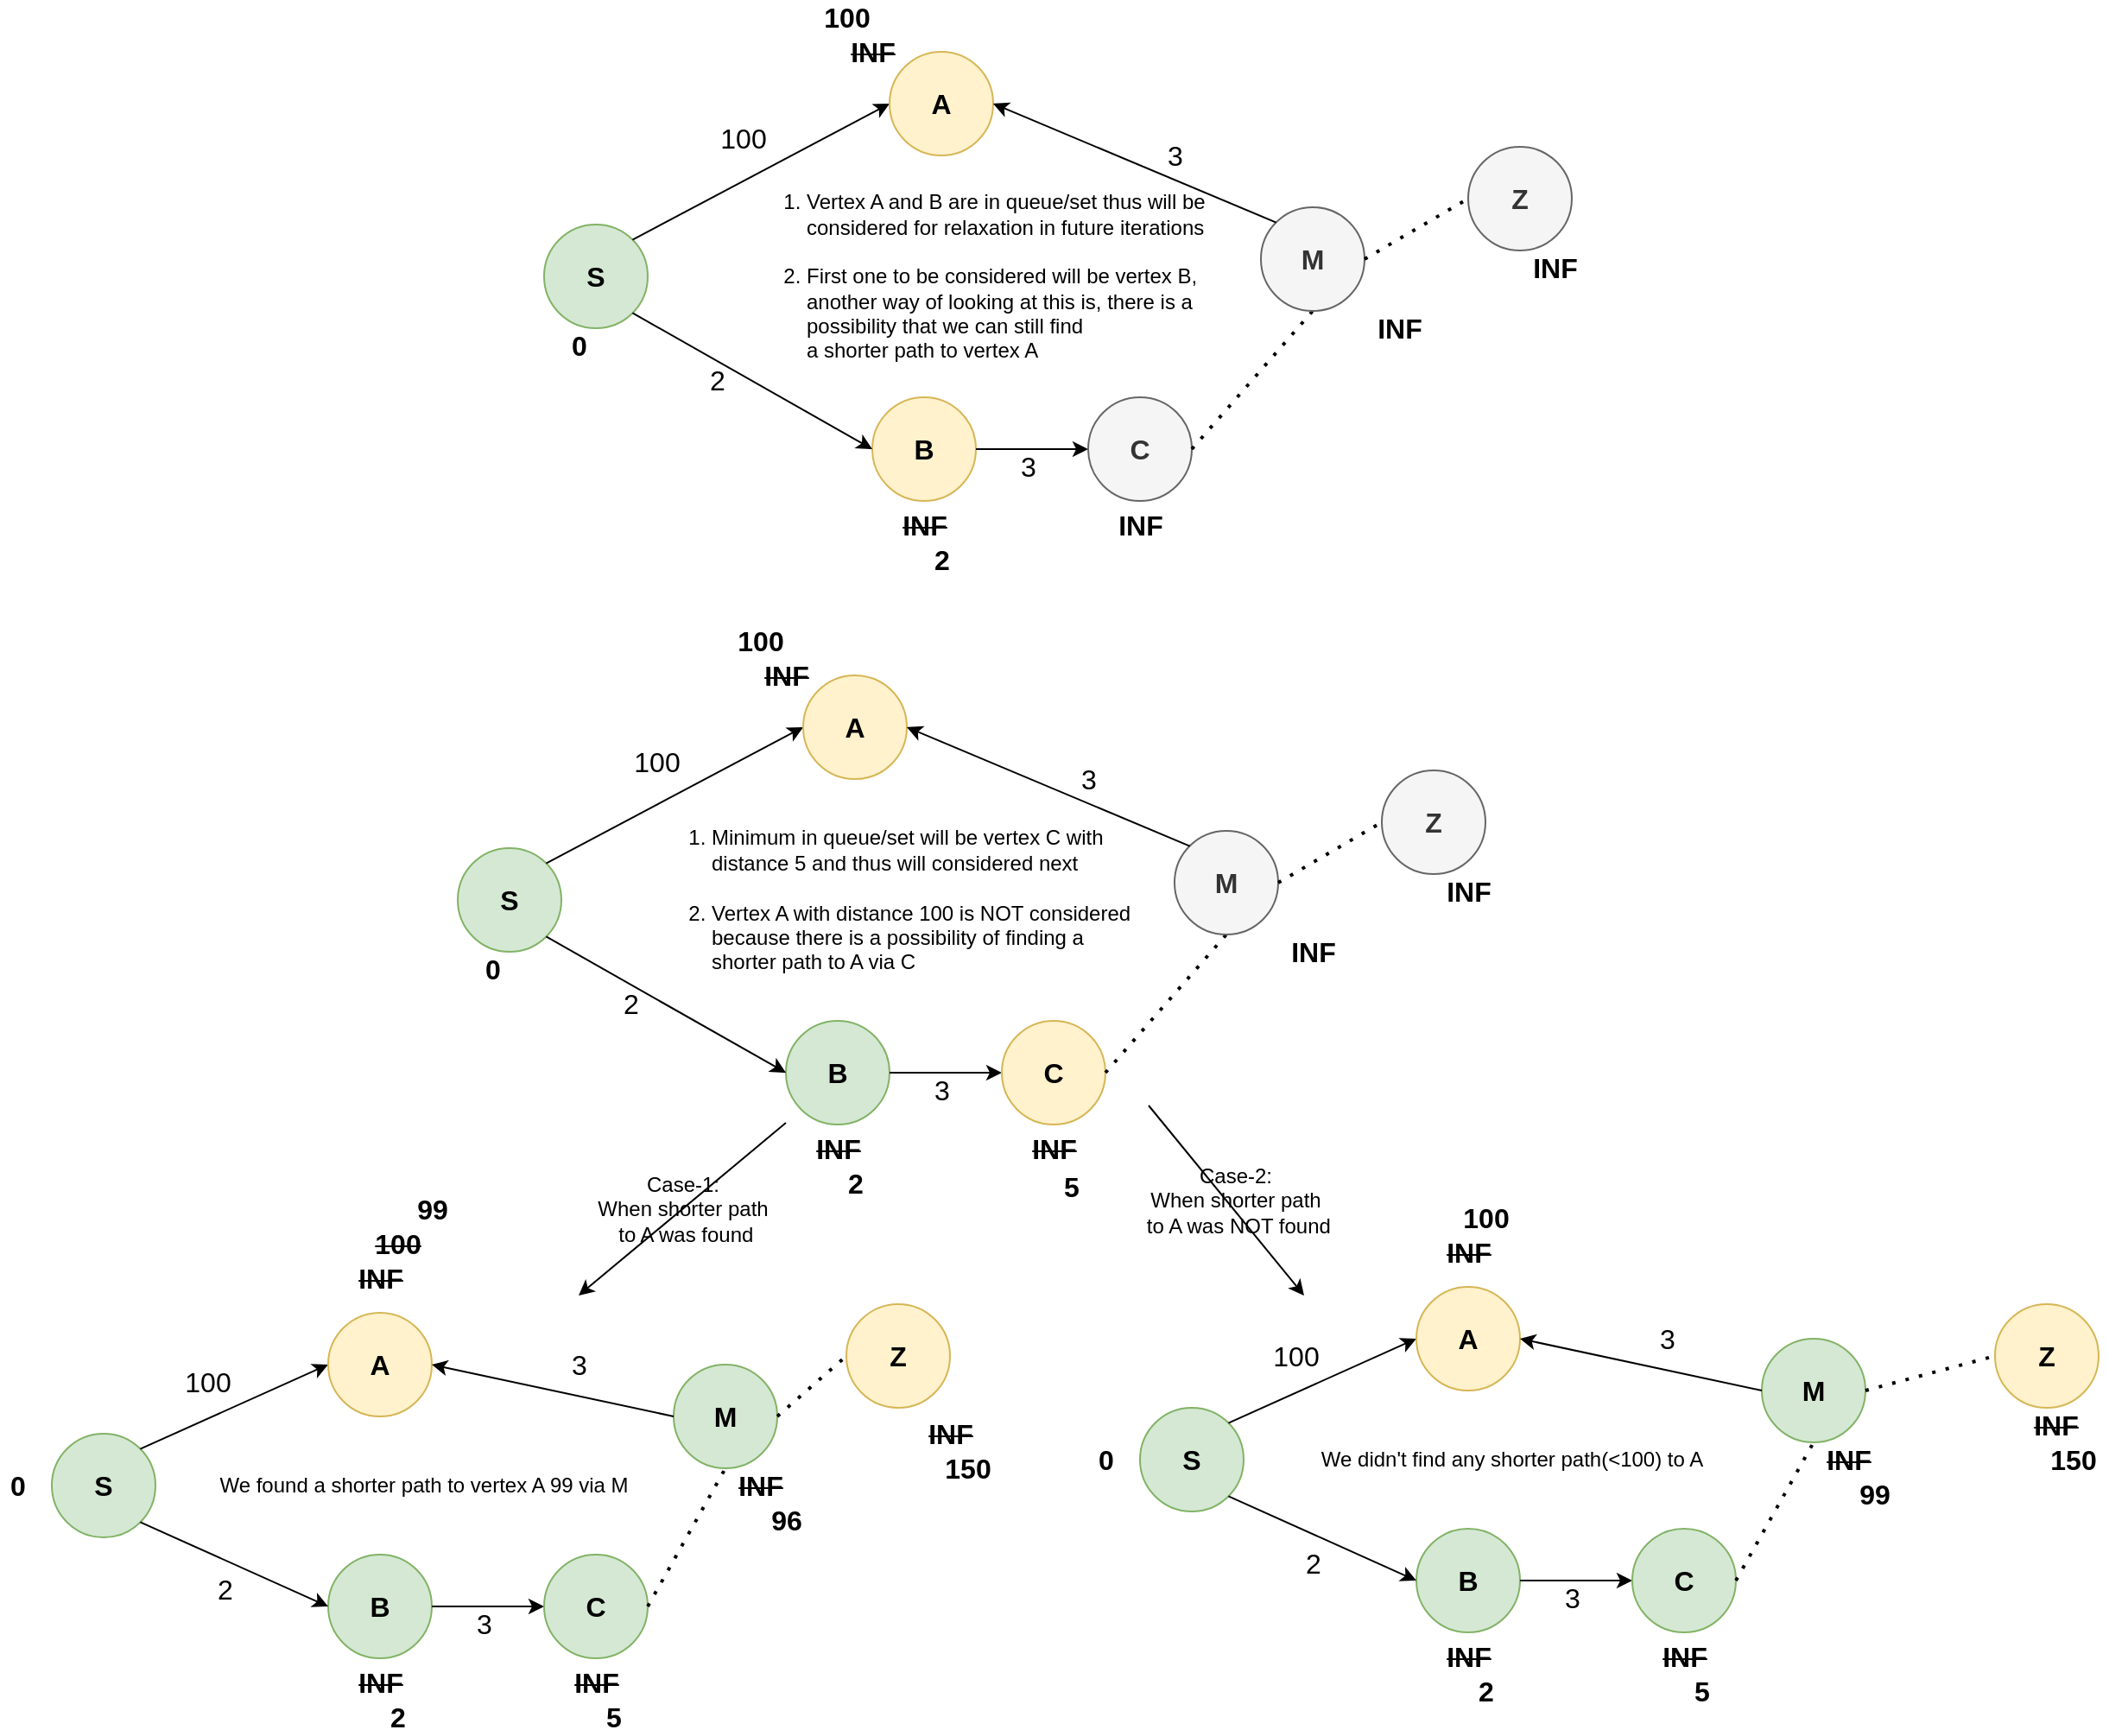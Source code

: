 <mxfile version="14.6.13" type="device"><diagram id="gROyfQwsJnOMAqwaTn8F" name="Page-1"><mxGraphModel dx="2306" dy="672" grid="1" gridSize="10" guides="1" tooltips="1" connect="1" arrows="1" fold="1" page="1" pageScale="1" pageWidth="1169" pageHeight="827" math="0" shadow="0"><root><mxCell id="0"/><mxCell id="1" parent="0"/><mxCell id="u9ddqhP_veYFQRfi7-tI-1" value="&lt;b&gt;&lt;font style=&quot;font-size: 16px&quot;&gt;S&lt;/font&gt;&lt;/b&gt;" style="ellipse;whiteSpace=wrap;html=1;aspect=fixed;fillColor=#d5e8d4;strokeColor=#82b366;" parent="1" vertex="1"><mxGeometry x="240" y="280" width="60" height="60" as="geometry"/></mxCell><mxCell id="u9ddqhP_veYFQRfi7-tI-2" value="" style="endArrow=classic;html=1;exitX=1;exitY=0;exitDx=0;exitDy=0;entryX=0;entryY=0.5;entryDx=0;entryDy=0;" parent="1" source="u9ddqhP_veYFQRfi7-tI-1" target="u9ddqhP_veYFQRfi7-tI-3" edge="1"><mxGeometry width="50" height="50" relative="1" as="geometry"><mxPoint x="540" y="430" as="sourcePoint"/><mxPoint x="400" y="240" as="targetPoint"/></mxGeometry></mxCell><mxCell id="u9ddqhP_veYFQRfi7-tI-3" value="&lt;span&gt;&lt;font style=&quot;font-size: 16px&quot;&gt;A&lt;/font&gt;&lt;/span&gt;" style="ellipse;whiteSpace=wrap;html=1;aspect=fixed;fontStyle=1;fillColor=#fff2cc;strokeColor=#d6b656;" parent="1" vertex="1"><mxGeometry x="440" y="180" width="60" height="60" as="geometry"/></mxCell><mxCell id="u9ddqhP_veYFQRfi7-tI-4" value="&lt;font style=&quot;font-size: 16px&quot;&gt;100&lt;/font&gt;" style="text;html=1;align=center;verticalAlign=middle;resizable=0;points=[];autosize=1;strokeColor=none;" parent="1" vertex="1"><mxGeometry x="335" y="220" width="40" height="20" as="geometry"/></mxCell><mxCell id="u9ddqhP_veYFQRfi7-tI-5" value="&lt;b&gt;&lt;font style=&quot;font-size: 16px&quot;&gt;100&lt;/font&gt;&lt;/b&gt;" style="text;html=1;align=center;verticalAlign=middle;resizable=0;points=[];autosize=1;strokeColor=none;" parent="1" vertex="1"><mxGeometry x="395" y="150" width="40" height="20" as="geometry"/></mxCell><mxCell id="u9ddqhP_veYFQRfi7-tI-6" value="&lt;span&gt;&lt;font style=&quot;font-size: 16px&quot;&gt;B&lt;/font&gt;&lt;/span&gt;" style="ellipse;whiteSpace=wrap;html=1;aspect=fixed;fontStyle=1;fillColor=#fff2cc;strokeColor=#d6b656;" parent="1" vertex="1"><mxGeometry x="430" y="380" width="60" height="60" as="geometry"/></mxCell><mxCell id="u9ddqhP_veYFQRfi7-tI-7" value="" style="endArrow=classic;html=1;exitX=1;exitY=1;exitDx=0;exitDy=0;entryX=0;entryY=0.5;entryDx=0;entryDy=0;" parent="1" source="u9ddqhP_veYFQRfi7-tI-1" target="u9ddqhP_veYFQRfi7-tI-6" edge="1"><mxGeometry width="50" height="50" relative="1" as="geometry"><mxPoint x="301.213" y="298.787" as="sourcePoint"/><mxPoint x="390" y="376" as="targetPoint"/></mxGeometry></mxCell><mxCell id="u9ddqhP_veYFQRfi7-tI-8" value="&lt;font style=&quot;font-size: 16px&quot;&gt;2&lt;/font&gt;" style="text;html=1;align=center;verticalAlign=middle;resizable=0;points=[];autosize=1;strokeColor=none;" parent="1" vertex="1"><mxGeometry x="330" y="360" width="20" height="20" as="geometry"/></mxCell><mxCell id="u9ddqhP_veYFQRfi7-tI-9" value="&lt;font style=&quot;font-size: 16px&quot;&gt;&lt;b&gt;2&lt;/b&gt;&lt;/font&gt;" style="text;html=1;align=center;verticalAlign=middle;resizable=0;points=[];autosize=1;strokeColor=none;" parent="1" vertex="1"><mxGeometry x="460" y="464" width="20" height="20" as="geometry"/></mxCell><mxCell id="u9ddqhP_veYFQRfi7-tI-10" value="&lt;b&gt;&lt;font style=&quot;font-size: 16px&quot;&gt;&lt;strike&gt;INF&lt;/strike&gt;&lt;/font&gt;&lt;/b&gt;" style="text;html=1;align=center;verticalAlign=middle;resizable=0;points=[];autosize=1;strokeColor=none;" parent="1" vertex="1"><mxGeometry x="410" y="170" width="40" height="20" as="geometry"/></mxCell><mxCell id="u9ddqhP_veYFQRfi7-tI-11" value="&lt;b&gt;&lt;font style=&quot;font-size: 16px&quot;&gt;&lt;strike&gt;INF&lt;/strike&gt;&lt;/font&gt;&lt;/b&gt;" style="text;html=1;align=center;verticalAlign=middle;resizable=0;points=[];autosize=1;strokeColor=none;" parent="1" vertex="1"><mxGeometry x="440" y="444" width="40" height="20" as="geometry"/></mxCell><mxCell id="u9ddqhP_veYFQRfi7-tI-12" value="&lt;b&gt;&lt;font style=&quot;font-size: 16px&quot;&gt;0&lt;/font&gt;&lt;/b&gt;" style="text;html=1;align=center;verticalAlign=middle;resizable=0;points=[];autosize=1;strokeColor=none;" parent="1" vertex="1"><mxGeometry x="250" y="340" width="20" height="20" as="geometry"/></mxCell><mxCell id="u9ddqhP_veYFQRfi7-tI-13" value="" style="endArrow=classic;html=1;exitX=1;exitY=0.5;exitDx=0;exitDy=0;entryX=0;entryY=0.5;entryDx=0;entryDy=0;" parent="1" source="u9ddqhP_veYFQRfi7-tI-6" target="u9ddqhP_veYFQRfi7-tI-14" edge="1"><mxGeometry width="50" height="50" relative="1" as="geometry"><mxPoint x="331.213" y="371.213" as="sourcePoint"/><mxPoint x="530" y="410" as="targetPoint"/></mxGeometry></mxCell><mxCell id="u9ddqhP_veYFQRfi7-tI-14" value="&lt;span&gt;&lt;font style=&quot;font-size: 16px&quot;&gt;C&lt;/font&gt;&lt;/span&gt;" style="ellipse;whiteSpace=wrap;html=1;aspect=fixed;fontStyle=1;fillColor=#f5f5f5;strokeColor=#666666;fontColor=#333333;" parent="1" vertex="1"><mxGeometry x="555" y="380" width="60" height="60" as="geometry"/></mxCell><mxCell id="u9ddqhP_veYFQRfi7-tI-15" value="&lt;font style=&quot;font-size: 16px&quot;&gt;3&lt;/font&gt;" style="text;html=1;align=center;verticalAlign=middle;resizable=0;points=[];autosize=1;strokeColor=none;" parent="1" vertex="1"><mxGeometry x="510" y="410" width="20" height="20" as="geometry"/></mxCell><mxCell id="u9ddqhP_veYFQRfi7-tI-16" value="&lt;b&gt;&lt;font style=&quot;font-size: 16px&quot;&gt;INF&lt;/font&gt;&lt;/b&gt;" style="text;html=1;align=center;verticalAlign=middle;resizable=0;points=[];autosize=1;strokeColor=none;" parent="1" vertex="1"><mxGeometry x="565" y="444" width="40" height="20" as="geometry"/></mxCell><mxCell id="u9ddqhP_veYFQRfi7-tI-17" value="" style="endArrow=none;dashed=1;html=1;dashPattern=1 3;strokeWidth=2;exitX=1;exitY=0.5;exitDx=0;exitDy=0;entryX=0.5;entryY=1;entryDx=0;entryDy=0;" parent="1" source="u9ddqhP_veYFQRfi7-tI-14" target="u9ddqhP_veYFQRfi7-tI-18" edge="1"><mxGeometry width="50" height="50" relative="1" as="geometry"><mxPoint x="590" y="370" as="sourcePoint"/><mxPoint x="660" y="340" as="targetPoint"/></mxGeometry></mxCell><mxCell id="u9ddqhP_veYFQRfi7-tI-18" value="&lt;span&gt;&lt;font style=&quot;font-size: 16px&quot;&gt;M&lt;/font&gt;&lt;/span&gt;" style="ellipse;whiteSpace=wrap;html=1;aspect=fixed;fontStyle=1;fillColor=#f5f5f5;strokeColor=#666666;fontColor=#333333;" parent="1" vertex="1"><mxGeometry x="655" y="270" width="60" height="60" as="geometry"/></mxCell><mxCell id="u9ddqhP_veYFQRfi7-tI-19" value="" style="endArrow=classic;html=1;exitX=0;exitY=0;exitDx=0;exitDy=0;entryX=1;entryY=0.5;entryDx=0;entryDy=0;" parent="1" source="u9ddqhP_veYFQRfi7-tI-18" target="u9ddqhP_veYFQRfi7-tI-3" edge="1"><mxGeometry width="50" height="50" relative="1" as="geometry"><mxPoint x="301.213" y="298.787" as="sourcePoint"/><mxPoint x="410" y="250" as="targetPoint"/></mxGeometry></mxCell><mxCell id="u9ddqhP_veYFQRfi7-tI-20" value="&lt;b&gt;&lt;font style=&quot;font-size: 16px&quot;&gt;INF&lt;/font&gt;&lt;/b&gt;" style="text;html=1;align=center;verticalAlign=middle;resizable=0;points=[];autosize=1;strokeColor=none;" parent="1" vertex="1"><mxGeometry x="715" y="330" width="40" height="20" as="geometry"/></mxCell><mxCell id="u9ddqhP_veYFQRfi7-tI-21" value="&lt;font style=&quot;font-size: 16px&quot;&gt;3&lt;/font&gt;" style="text;html=1;align=center;verticalAlign=middle;resizable=0;points=[];autosize=1;strokeColor=none;" parent="1" vertex="1"><mxGeometry x="595" y="230" width="20" height="20" as="geometry"/></mxCell><mxCell id="u9ddqhP_veYFQRfi7-tI-22" value="&lt;ol&gt;&lt;li&gt;&lt;span&gt;Vertex A and B are in queue/set thus will be&amp;nbsp;&lt;br&gt;&lt;/span&gt;&lt;span&gt;considered&amp;nbsp;&lt;/span&gt;&lt;span&gt;for relaxation in future iterations&lt;br&gt;&lt;br&gt;&lt;/span&gt;&lt;/li&gt;&lt;li&gt;&lt;span&gt;First one to be considered will be vertex B, &lt;br&gt;another way of looking at this is, there is a &lt;br&gt;possibility that&amp;nbsp;&lt;/span&gt;&lt;span&gt;we can still find&lt;br&gt;a shorter path to vertex A&lt;/span&gt;&lt;/li&gt;&lt;/ol&gt;" style="text;html=1;align=left;verticalAlign=middle;resizable=0;points=[];autosize=1;strokeColor=none;" parent="1" vertex="1"><mxGeometry x="350" y="245" width="290" height="130" as="geometry"/></mxCell><mxCell id="Ae0fiMGMvogBtEfK9FNY-23" value="&lt;font style=&quot;font-size: 16px&quot;&gt;&lt;b&gt;5&lt;/b&gt;&lt;/font&gt;" style="text;html=1;align=center;verticalAlign=middle;resizable=0;points=[];autosize=1;strokeColor=none;" parent="1" vertex="1"><mxGeometry x="535" y="827" width="20" height="20" as="geometry"/></mxCell><mxCell id="Ae0fiMGMvogBtEfK9FNY-24" value="&lt;b&gt;&lt;font style=&quot;font-size: 16px&quot;&gt;S&lt;/font&gt;&lt;/b&gt;" style="ellipse;whiteSpace=wrap;html=1;aspect=fixed;fillColor=#d5e8d4;strokeColor=#82b366;" parent="1" vertex="1"><mxGeometry x="-45" y="980" width="60" height="60" as="geometry"/></mxCell><mxCell id="Ae0fiMGMvogBtEfK9FNY-25" value="" style="endArrow=classic;html=1;exitX=1;exitY=0;exitDx=0;exitDy=0;" parent="1" source="Ae0fiMGMvogBtEfK9FNY-24" edge="1"><mxGeometry width="50" height="50" relative="1" as="geometry"><mxPoint x="255" y="1130" as="sourcePoint"/><mxPoint x="115" y="940" as="targetPoint"/></mxGeometry></mxCell><mxCell id="Ae0fiMGMvogBtEfK9FNY-26" value="&lt;span&gt;&lt;font style=&quot;font-size: 16px&quot;&gt;A&lt;/font&gt;&lt;/span&gt;" style="ellipse;whiteSpace=wrap;html=1;aspect=fixed;fontStyle=1;fillColor=#fff2cc;strokeColor=#d6b656;" parent="1" vertex="1"><mxGeometry x="115" y="910" width="60" height="60" as="geometry"/></mxCell><mxCell id="Ae0fiMGMvogBtEfK9FNY-27" value="&lt;font style=&quot;font-size: 16px&quot;&gt;100&lt;/font&gt;" style="text;html=1;align=center;verticalAlign=middle;resizable=0;points=[];autosize=1;strokeColor=none;" parent="1" vertex="1"><mxGeometry x="25" y="940" width="40" height="20" as="geometry"/></mxCell><mxCell id="Ae0fiMGMvogBtEfK9FNY-28" value="&lt;b&gt;&lt;font style=&quot;font-size: 16px&quot;&gt;&lt;strike&gt;100&lt;/strike&gt;&lt;/font&gt;&lt;/b&gt;" style="text;html=1;align=center;verticalAlign=middle;resizable=0;points=[];autosize=1;strokeColor=none;" parent="1" vertex="1"><mxGeometry x="135" y="860" width="40" height="20" as="geometry"/></mxCell><mxCell id="Ae0fiMGMvogBtEfK9FNY-29" value="&lt;span&gt;&lt;font style=&quot;font-size: 16px&quot;&gt;B&lt;/font&gt;&lt;/span&gt;" style="ellipse;whiteSpace=wrap;html=1;aspect=fixed;fontStyle=1;fillColor=#d5e8d4;strokeColor=#82b366;" parent="1" vertex="1"><mxGeometry x="115" y="1050" width="60" height="60" as="geometry"/></mxCell><mxCell id="Ae0fiMGMvogBtEfK9FNY-30" value="" style="endArrow=classic;html=1;exitX=1;exitY=1;exitDx=0;exitDy=0;entryX=0;entryY=0.5;entryDx=0;entryDy=0;" parent="1" source="Ae0fiMGMvogBtEfK9FNY-24" target="Ae0fiMGMvogBtEfK9FNY-29" edge="1"><mxGeometry width="50" height="50" relative="1" as="geometry"><mxPoint x="16.213" y="998.787" as="sourcePoint"/><mxPoint x="105" y="1076" as="targetPoint"/></mxGeometry></mxCell><mxCell id="Ae0fiMGMvogBtEfK9FNY-31" value="&lt;font style=&quot;font-size: 16px&quot;&gt;2&lt;/font&gt;" style="text;html=1;align=center;verticalAlign=middle;resizable=0;points=[];autosize=1;strokeColor=none;" parent="1" vertex="1"><mxGeometry x="45" y="1060" width="20" height="20" as="geometry"/></mxCell><mxCell id="Ae0fiMGMvogBtEfK9FNY-32" value="&lt;font style=&quot;font-size: 16px&quot;&gt;&lt;b&gt;2&lt;/b&gt;&lt;/font&gt;" style="text;html=1;align=center;verticalAlign=middle;resizable=0;points=[];autosize=1;strokeColor=none;" parent="1" vertex="1"><mxGeometry x="145" y="1134" width="20" height="20" as="geometry"/></mxCell><mxCell id="Ae0fiMGMvogBtEfK9FNY-33" value="&lt;b&gt;&lt;font style=&quot;font-size: 16px&quot;&gt;&lt;strike&gt;INF&lt;/strike&gt;&lt;/font&gt;&lt;/b&gt;" style="text;html=1;align=center;verticalAlign=middle;resizable=0;points=[];autosize=1;strokeColor=none;" parent="1" vertex="1"><mxGeometry x="125" y="880" width="40" height="20" as="geometry"/></mxCell><mxCell id="Ae0fiMGMvogBtEfK9FNY-34" value="&lt;b&gt;&lt;font style=&quot;font-size: 16px&quot;&gt;&lt;strike&gt;INF&lt;/strike&gt;&lt;/font&gt;&lt;/b&gt;" style="text;html=1;align=center;verticalAlign=middle;resizable=0;points=[];autosize=1;strokeColor=none;" parent="1" vertex="1"><mxGeometry x="125" y="1114" width="40" height="20" as="geometry"/></mxCell><mxCell id="Ae0fiMGMvogBtEfK9FNY-35" value="&lt;b&gt;&lt;font style=&quot;font-size: 16px&quot;&gt;0&lt;/font&gt;&lt;/b&gt;" style="text;html=1;align=center;verticalAlign=middle;resizable=0;points=[];autosize=1;strokeColor=none;" parent="1" vertex="1"><mxGeometry x="-75" y="1000" width="20" height="20" as="geometry"/></mxCell><mxCell id="Ae0fiMGMvogBtEfK9FNY-36" value="" style="endArrow=classic;html=1;exitX=1;exitY=0.5;exitDx=0;exitDy=0;entryX=0;entryY=0.5;entryDx=0;entryDy=0;" parent="1" source="Ae0fiMGMvogBtEfK9FNY-29" target="Ae0fiMGMvogBtEfK9FNY-37" edge="1"><mxGeometry width="50" height="50" relative="1" as="geometry"><mxPoint x="16.213" y="1041.213" as="sourcePoint"/><mxPoint x="215" y="1080" as="targetPoint"/></mxGeometry></mxCell><mxCell id="Ae0fiMGMvogBtEfK9FNY-37" value="&lt;span&gt;&lt;font style=&quot;font-size: 16px&quot;&gt;C&lt;/font&gt;&lt;/span&gt;" style="ellipse;whiteSpace=wrap;html=1;aspect=fixed;fontStyle=1;fillColor=#d5e8d4;strokeColor=#82b366;" parent="1" vertex="1"><mxGeometry x="240" y="1050" width="60" height="60" as="geometry"/></mxCell><mxCell id="Ae0fiMGMvogBtEfK9FNY-38" value="&lt;font style=&quot;font-size: 16px&quot;&gt;3&lt;/font&gt;" style="text;html=1;align=center;verticalAlign=middle;resizable=0;points=[];autosize=1;strokeColor=none;" parent="1" vertex="1"><mxGeometry x="195" y="1080" width="20" height="20" as="geometry"/></mxCell><mxCell id="Ae0fiMGMvogBtEfK9FNY-39" value="&lt;b&gt;&lt;font style=&quot;font-size: 16px&quot;&gt;&lt;strike&gt;INF&lt;/strike&gt;&lt;/font&gt;&lt;/b&gt;" style="text;html=1;align=center;verticalAlign=middle;resizable=0;points=[];autosize=1;strokeColor=none;" parent="1" vertex="1"><mxGeometry x="250" y="1114" width="40" height="20" as="geometry"/></mxCell><mxCell id="Ae0fiMGMvogBtEfK9FNY-40" value="" style="endArrow=none;dashed=1;html=1;dashPattern=1 3;strokeWidth=2;exitX=1;exitY=0.5;exitDx=0;exitDy=0;entryX=0.5;entryY=1;entryDx=0;entryDy=0;" parent="1" source="Ae0fiMGMvogBtEfK9FNY-37" target="Ae0fiMGMvogBtEfK9FNY-41" edge="1"><mxGeometry width="50" height="50" relative="1" as="geometry"><mxPoint x="305" y="1070" as="sourcePoint"/><mxPoint x="315" y="1073" as="targetPoint"/></mxGeometry></mxCell><mxCell id="Ae0fiMGMvogBtEfK9FNY-41" value="&lt;span&gt;&lt;font style=&quot;font-size: 16px&quot;&gt;M&lt;/font&gt;&lt;/span&gt;" style="ellipse;whiteSpace=wrap;html=1;aspect=fixed;fontStyle=1;fillColor=#d5e8d4;strokeColor=#82b366;" parent="1" vertex="1"><mxGeometry x="315" y="940" width="60" height="60" as="geometry"/></mxCell><mxCell id="Ae0fiMGMvogBtEfK9FNY-42" value="" style="endArrow=classic;html=1;exitX=0;exitY=0.5;exitDx=0;exitDy=0;entryX=1;entryY=0.5;entryDx=0;entryDy=0;" parent="1" source="Ae0fiMGMvogBtEfK9FNY-41" target="Ae0fiMGMvogBtEfK9FNY-26" edge="1"><mxGeometry width="50" height="50" relative="1" as="geometry"><mxPoint x="16.213" y="998.787" as="sourcePoint"/><mxPoint x="125" y="950" as="targetPoint"/></mxGeometry></mxCell><mxCell id="Ae0fiMGMvogBtEfK9FNY-43" value="&lt;b&gt;&lt;font style=&quot;font-size: 16px&quot;&gt;&lt;strike&gt;INF&lt;/strike&gt;&lt;/font&gt;&lt;/b&gt;" style="text;html=1;align=center;verticalAlign=middle;resizable=0;points=[];autosize=1;strokeColor=none;" parent="1" vertex="1"><mxGeometry x="345" y="1000" width="40" height="20" as="geometry"/></mxCell><mxCell id="Ae0fiMGMvogBtEfK9FNY-44" value="&lt;font style=&quot;font-size: 16px&quot;&gt;3&lt;/font&gt;" style="text;html=1;align=center;verticalAlign=middle;resizable=0;points=[];autosize=1;strokeColor=none;" parent="1" vertex="1"><mxGeometry x="250" y="930" width="20" height="20" as="geometry"/></mxCell><mxCell id="Ae0fiMGMvogBtEfK9FNY-45" value="&lt;span style=&quot;text-align: left&quot;&gt;We found a shorter path to vertex A 99 via M&lt;/span&gt;" style="text;html=1;align=center;verticalAlign=middle;resizable=0;points=[];autosize=1;strokeColor=none;" parent="1" vertex="1"><mxGeometry x="45" y="1000" width="250" height="20" as="geometry"/></mxCell><mxCell id="Ae0fiMGMvogBtEfK9FNY-46" value="&lt;font style=&quot;font-size: 16px&quot;&gt;&lt;b&gt;5&lt;/b&gt;&lt;/font&gt;" style="text;html=1;align=center;verticalAlign=middle;resizable=0;points=[];autosize=1;strokeColor=none;" parent="1" vertex="1"><mxGeometry x="270" y="1134" width="20" height="20" as="geometry"/></mxCell><mxCell id="Ae0fiMGMvogBtEfK9FNY-47" value="&lt;font style=&quot;font-size: 16px&quot;&gt;&lt;b&gt;96&lt;/b&gt;&lt;/font&gt;" style="text;html=1;align=center;verticalAlign=middle;resizable=0;points=[];autosize=1;strokeColor=none;" parent="1" vertex="1"><mxGeometry x="365" y="1020" width="30" height="20" as="geometry"/></mxCell><mxCell id="Ae0fiMGMvogBtEfK9FNY-48" value="" style="endArrow=none;dashed=1;html=1;dashPattern=1 3;strokeWidth=2;exitX=1;exitY=0.5;exitDx=0;exitDy=0;entryX=0;entryY=0.5;entryDx=0;entryDy=0;" parent="1" source="Ae0fiMGMvogBtEfK9FNY-41" target="Ae0fiMGMvogBtEfK9FNY-49" edge="1"><mxGeometry width="50" height="50" relative="1" as="geometry"><mxPoint x="310" y="1090" as="sourcePoint"/><mxPoint x="485" y="1003" as="targetPoint"/></mxGeometry></mxCell><mxCell id="Ae0fiMGMvogBtEfK9FNY-49" value="&lt;span&gt;&lt;font style=&quot;font-size: 16px&quot;&gt;Z&lt;/font&gt;&lt;/span&gt;" style="ellipse;whiteSpace=wrap;html=1;aspect=fixed;fontStyle=1;fillColor=#fff2cc;strokeColor=#d6b656;" parent="1" vertex="1"><mxGeometry x="415" y="905" width="60" height="60" as="geometry"/></mxCell><mxCell id="Ae0fiMGMvogBtEfK9FNY-50" value="&lt;b&gt;&lt;font style=&quot;font-size: 16px&quot;&gt;&lt;strike&gt;INF&lt;/strike&gt;&lt;/font&gt;&lt;/b&gt;" style="text;html=1;align=center;verticalAlign=middle;resizable=0;points=[];autosize=1;strokeColor=none;" parent="1" vertex="1"><mxGeometry x="455" y="970" width="40" height="20" as="geometry"/></mxCell><mxCell id="Ae0fiMGMvogBtEfK9FNY-55" value="&lt;b&gt;&lt;font style=&quot;font-size: 16px&quot;&gt;INF&lt;/font&gt;&lt;/b&gt;" style="text;html=1;align=center;verticalAlign=middle;resizable=0;points=[];autosize=1;strokeColor=none;" parent="1" vertex="1"><mxGeometry x="805" y="295" width="40" height="20" as="geometry"/></mxCell><mxCell id="Ae0fiMGMvogBtEfK9FNY-56" value="" style="endArrow=none;dashed=1;html=1;dashPattern=1 3;strokeWidth=2;exitX=1;exitY=0.5;exitDx=0;exitDy=0;entryX=0;entryY=0.5;entryDx=0;entryDy=0;" parent="1" source="u9ddqhP_veYFQRfi7-tI-18" target="Ae0fiMGMvogBtEfK9FNY-57" edge="1"><mxGeometry width="50" height="50" relative="1" as="geometry"><mxPoint x="775" y="265" as="sourcePoint"/><mxPoint x="897.5" y="234" as="targetPoint"/></mxGeometry></mxCell><mxCell id="Ae0fiMGMvogBtEfK9FNY-57" value="&lt;span&gt;&lt;font style=&quot;font-size: 16px&quot;&gt;Z&lt;/font&gt;&lt;/span&gt;" style="ellipse;whiteSpace=wrap;html=1;aspect=fixed;fontStyle=1;fillColor=#f5f5f5;strokeColor=#666666;fontColor=#333333;" parent="1" vertex="1"><mxGeometry x="775" y="235" width="60" height="60" as="geometry"/></mxCell><mxCell id="Ae0fiMGMvogBtEfK9FNY-58" value="&lt;font style=&quot;font-size: 16px&quot;&gt;&lt;b&gt;150&lt;/b&gt;&lt;/font&gt;" style="text;html=1;align=center;verticalAlign=middle;resizable=0;points=[];autosize=1;strokeColor=none;" parent="1" vertex="1"><mxGeometry x="465" y="990" width="40" height="20" as="geometry"/></mxCell><mxCell id="Ae0fiMGMvogBtEfK9FNY-59" value="&lt;b&gt;&lt;font style=&quot;font-size: 16px&quot;&gt;99&lt;/font&gt;&lt;/b&gt;" style="text;html=1;align=center;verticalAlign=middle;resizable=0;points=[];autosize=1;strokeColor=none;" parent="1" vertex="1"><mxGeometry x="160" y="840" width="30" height="20" as="geometry"/></mxCell><mxCell id="Ae0fiMGMvogBtEfK9FNY-60" value="" style="endArrow=classic;html=1;" parent="1" edge="1"><mxGeometry width="50" height="50" relative="1" as="geometry"><mxPoint x="380" y="800" as="sourcePoint"/><mxPoint x="260" y="900" as="targetPoint"/></mxGeometry></mxCell><mxCell id="Ae0fiMGMvogBtEfK9FNY-61" value="Case-1: &lt;br&gt;When shorter path&lt;br&gt;&amp;nbsp;to A was found" style="text;html=1;align=center;verticalAlign=middle;resizable=0;points=[];autosize=1;strokeColor=none;" parent="1" vertex="1"><mxGeometry x="265" y="825" width="110" height="50" as="geometry"/></mxCell><mxCell id="Ae0fiMGMvogBtEfK9FNY-62" value="" style="endArrow=classic;html=1;" parent="1" edge="1"><mxGeometry width="50" height="50" relative="1" as="geometry"><mxPoint x="590" y="790" as="sourcePoint"/><mxPoint x="680" y="900" as="targetPoint"/></mxGeometry></mxCell><mxCell id="Ae0fiMGMvogBtEfK9FNY-63" value="Case-2: &lt;br&gt;When shorter path&lt;br&gt;&amp;nbsp;to A was NOT found" style="text;html=1;align=center;verticalAlign=middle;resizable=0;points=[];autosize=1;strokeColor=none;" parent="1" vertex="1"><mxGeometry x="575" y="820" width="130" height="50" as="geometry"/></mxCell><mxCell id="Ae0fiMGMvogBtEfK9FNY-64" value="&lt;b&gt;&lt;font style=&quot;font-size: 16px&quot;&gt;S&lt;/font&gt;&lt;/b&gt;" style="ellipse;whiteSpace=wrap;html=1;aspect=fixed;fillColor=#d5e8d4;strokeColor=#82b366;" parent="1" vertex="1"><mxGeometry x="585" y="965" width="60" height="60" as="geometry"/></mxCell><mxCell id="Ae0fiMGMvogBtEfK9FNY-65" value="" style="endArrow=classic;html=1;exitX=1;exitY=0;exitDx=0;exitDy=0;" parent="1" source="Ae0fiMGMvogBtEfK9FNY-64" edge="1"><mxGeometry width="50" height="50" relative="1" as="geometry"><mxPoint x="885" y="1115" as="sourcePoint"/><mxPoint x="745" y="925" as="targetPoint"/></mxGeometry></mxCell><mxCell id="Ae0fiMGMvogBtEfK9FNY-66" value="&lt;span&gt;&lt;font style=&quot;font-size: 16px&quot;&gt;A&lt;/font&gt;&lt;/span&gt;" style="ellipse;whiteSpace=wrap;html=1;aspect=fixed;fontStyle=1;fillColor=#fff2cc;strokeColor=#d6b656;" parent="1" vertex="1"><mxGeometry x="745" y="895" width="60" height="60" as="geometry"/></mxCell><mxCell id="Ae0fiMGMvogBtEfK9FNY-67" value="&lt;font style=&quot;font-size: 16px&quot;&gt;100&lt;/font&gt;" style="text;html=1;align=center;verticalAlign=middle;resizable=0;points=[];autosize=1;strokeColor=none;" parent="1" vertex="1"><mxGeometry x="655" y="925" width="40" height="20" as="geometry"/></mxCell><mxCell id="Ae0fiMGMvogBtEfK9FNY-68" value="&lt;b&gt;&lt;font style=&quot;font-size: 16px&quot;&gt;100&lt;/font&gt;&lt;/b&gt;" style="text;html=1;align=center;verticalAlign=middle;resizable=0;points=[];autosize=1;strokeColor=none;" parent="1" vertex="1"><mxGeometry x="765" y="845" width="40" height="20" as="geometry"/></mxCell><mxCell id="Ae0fiMGMvogBtEfK9FNY-69" value="&lt;span&gt;&lt;font style=&quot;font-size: 16px&quot;&gt;B&lt;/font&gt;&lt;/span&gt;" style="ellipse;whiteSpace=wrap;html=1;aspect=fixed;fontStyle=1;fillColor=#d5e8d4;strokeColor=#82b366;" parent="1" vertex="1"><mxGeometry x="745" y="1035" width="60" height="60" as="geometry"/></mxCell><mxCell id="Ae0fiMGMvogBtEfK9FNY-70" value="" style="endArrow=classic;html=1;exitX=1;exitY=1;exitDx=0;exitDy=0;entryX=0;entryY=0.5;entryDx=0;entryDy=0;" parent="1" source="Ae0fiMGMvogBtEfK9FNY-64" target="Ae0fiMGMvogBtEfK9FNY-69" edge="1"><mxGeometry width="50" height="50" relative="1" as="geometry"><mxPoint x="646.213" y="983.787" as="sourcePoint"/><mxPoint x="735" y="1061" as="targetPoint"/></mxGeometry></mxCell><mxCell id="Ae0fiMGMvogBtEfK9FNY-71" value="&lt;font style=&quot;font-size: 16px&quot;&gt;2&lt;/font&gt;" style="text;html=1;align=center;verticalAlign=middle;resizable=0;points=[];autosize=1;strokeColor=none;" parent="1" vertex="1"><mxGeometry x="675" y="1045" width="20" height="20" as="geometry"/></mxCell><mxCell id="Ae0fiMGMvogBtEfK9FNY-72" value="&lt;font style=&quot;font-size: 16px&quot;&gt;&lt;b&gt;2&lt;/b&gt;&lt;/font&gt;" style="text;html=1;align=center;verticalAlign=middle;resizable=0;points=[];autosize=1;strokeColor=none;" parent="1" vertex="1"><mxGeometry x="775" y="1119" width="20" height="20" as="geometry"/></mxCell><mxCell id="Ae0fiMGMvogBtEfK9FNY-73" value="&lt;b&gt;&lt;font style=&quot;font-size: 16px&quot;&gt;&lt;strike&gt;INF&lt;/strike&gt;&lt;/font&gt;&lt;/b&gt;" style="text;html=1;align=center;verticalAlign=middle;resizable=0;points=[];autosize=1;strokeColor=none;" parent="1" vertex="1"><mxGeometry x="755" y="865" width="40" height="20" as="geometry"/></mxCell><mxCell id="Ae0fiMGMvogBtEfK9FNY-74" value="&lt;b&gt;&lt;font style=&quot;font-size: 16px&quot;&gt;&lt;strike&gt;INF&lt;/strike&gt;&lt;/font&gt;&lt;/b&gt;" style="text;html=1;align=center;verticalAlign=middle;resizable=0;points=[];autosize=1;strokeColor=none;" parent="1" vertex="1"><mxGeometry x="755" y="1099" width="40" height="20" as="geometry"/></mxCell><mxCell id="Ae0fiMGMvogBtEfK9FNY-75" value="&lt;b&gt;&lt;font style=&quot;font-size: 16px&quot;&gt;0&lt;/font&gt;&lt;/b&gt;" style="text;html=1;align=center;verticalAlign=middle;resizable=0;points=[];autosize=1;strokeColor=none;" parent="1" vertex="1"><mxGeometry x="555" y="985" width="20" height="20" as="geometry"/></mxCell><mxCell id="Ae0fiMGMvogBtEfK9FNY-76" value="" style="endArrow=classic;html=1;exitX=1;exitY=0.5;exitDx=0;exitDy=0;entryX=0;entryY=0.5;entryDx=0;entryDy=0;" parent="1" source="Ae0fiMGMvogBtEfK9FNY-69" target="Ae0fiMGMvogBtEfK9FNY-77" edge="1"><mxGeometry width="50" height="50" relative="1" as="geometry"><mxPoint x="646.213" y="1026.213" as="sourcePoint"/><mxPoint x="845" y="1065" as="targetPoint"/></mxGeometry></mxCell><mxCell id="Ae0fiMGMvogBtEfK9FNY-77" value="&lt;span&gt;&lt;font style=&quot;font-size: 16px&quot;&gt;C&lt;/font&gt;&lt;/span&gt;" style="ellipse;whiteSpace=wrap;html=1;aspect=fixed;fontStyle=1;fillColor=#d5e8d4;strokeColor=#82b366;" parent="1" vertex="1"><mxGeometry x="870" y="1035" width="60" height="60" as="geometry"/></mxCell><mxCell id="Ae0fiMGMvogBtEfK9FNY-78" value="&lt;font style=&quot;font-size: 16px&quot;&gt;3&lt;/font&gt;" style="text;html=1;align=center;verticalAlign=middle;resizable=0;points=[];autosize=1;strokeColor=none;" parent="1" vertex="1"><mxGeometry x="825" y="1065" width="20" height="20" as="geometry"/></mxCell><mxCell id="Ae0fiMGMvogBtEfK9FNY-79" value="&lt;b&gt;&lt;font style=&quot;font-size: 16px&quot;&gt;&lt;strike&gt;INF&lt;/strike&gt;&lt;/font&gt;&lt;/b&gt;" style="text;html=1;align=center;verticalAlign=middle;resizable=0;points=[];autosize=1;strokeColor=none;" parent="1" vertex="1"><mxGeometry x="880" y="1099" width="40" height="20" as="geometry"/></mxCell><mxCell id="Ae0fiMGMvogBtEfK9FNY-80" value="" style="endArrow=none;dashed=1;html=1;dashPattern=1 3;strokeWidth=2;exitX=1;exitY=0.5;exitDx=0;exitDy=0;entryX=0.5;entryY=1;entryDx=0;entryDy=0;" parent="1" source="Ae0fiMGMvogBtEfK9FNY-77" target="Ae0fiMGMvogBtEfK9FNY-81" edge="1"><mxGeometry width="50" height="50" relative="1" as="geometry"><mxPoint x="935" y="1055" as="sourcePoint"/><mxPoint x="945" y="1058" as="targetPoint"/></mxGeometry></mxCell><mxCell id="Ae0fiMGMvogBtEfK9FNY-81" value="&lt;span&gt;&lt;font style=&quot;font-size: 16px&quot;&gt;M&lt;/font&gt;&lt;/span&gt;" style="ellipse;whiteSpace=wrap;html=1;aspect=fixed;fontStyle=1;fillColor=#d5e8d4;strokeColor=#82b366;" parent="1" vertex="1"><mxGeometry x="945" y="925" width="60" height="60" as="geometry"/></mxCell><mxCell id="Ae0fiMGMvogBtEfK9FNY-82" value="" style="endArrow=classic;html=1;exitX=0;exitY=0.5;exitDx=0;exitDy=0;entryX=1;entryY=0.5;entryDx=0;entryDy=0;" parent="1" source="Ae0fiMGMvogBtEfK9FNY-81" target="Ae0fiMGMvogBtEfK9FNY-66" edge="1"><mxGeometry width="50" height="50" relative="1" as="geometry"><mxPoint x="646.213" y="983.787" as="sourcePoint"/><mxPoint x="755" y="935" as="targetPoint"/></mxGeometry></mxCell><mxCell id="Ae0fiMGMvogBtEfK9FNY-83" value="&lt;b&gt;&lt;font style=&quot;font-size: 16px&quot;&gt;&lt;strike&gt;INF&lt;/strike&gt;&lt;/font&gt;&lt;/b&gt;" style="text;html=1;align=center;verticalAlign=middle;resizable=0;points=[];autosize=1;strokeColor=none;" parent="1" vertex="1"><mxGeometry x="975" y="985" width="40" height="20" as="geometry"/></mxCell><mxCell id="Ae0fiMGMvogBtEfK9FNY-84" value="&lt;font style=&quot;font-size: 16px&quot;&gt;3&lt;/font&gt;" style="text;html=1;align=center;verticalAlign=middle;resizable=0;points=[];autosize=1;strokeColor=none;" parent="1" vertex="1"><mxGeometry x="880" y="915" width="20" height="20" as="geometry"/></mxCell><mxCell id="Ae0fiMGMvogBtEfK9FNY-85" value="&lt;span style=&quot;text-align: left&quot;&gt;We didn't find any shorter path(&amp;lt;100) to A&lt;/span&gt;" style="text;html=1;align=center;verticalAlign=middle;resizable=0;points=[];autosize=1;strokeColor=none;" parent="1" vertex="1"><mxGeometry x="680" y="985" width="240" height="20" as="geometry"/></mxCell><mxCell id="Ae0fiMGMvogBtEfK9FNY-86" value="&lt;font style=&quot;font-size: 16px&quot;&gt;&lt;b&gt;5&lt;/b&gt;&lt;/font&gt;" style="text;html=1;align=center;verticalAlign=middle;resizable=0;points=[];autosize=1;strokeColor=none;" parent="1" vertex="1"><mxGeometry x="900" y="1119" width="20" height="20" as="geometry"/></mxCell><mxCell id="Ae0fiMGMvogBtEfK9FNY-87" value="&lt;font style=&quot;font-size: 16px&quot;&gt;&lt;b&gt;99&lt;/b&gt;&lt;/font&gt;" style="text;html=1;align=center;verticalAlign=middle;resizable=0;points=[];autosize=1;strokeColor=none;" parent="1" vertex="1"><mxGeometry x="995" y="1005" width="30" height="20" as="geometry"/></mxCell><mxCell id="Ae0fiMGMvogBtEfK9FNY-88" value="" style="endArrow=none;dashed=1;html=1;dashPattern=1 3;strokeWidth=2;exitX=1;exitY=0.5;exitDx=0;exitDy=0;entryX=0;entryY=0.5;entryDx=0;entryDy=0;" parent="1" source="Ae0fiMGMvogBtEfK9FNY-81" target="Ae0fiMGMvogBtEfK9FNY-89" edge="1"><mxGeometry width="50" height="50" relative="1" as="geometry"><mxPoint x="940" y="1075" as="sourcePoint"/><mxPoint x="1115" y="988" as="targetPoint"/></mxGeometry></mxCell><mxCell id="Ae0fiMGMvogBtEfK9FNY-89" value="&lt;span&gt;&lt;font style=&quot;font-size: 16px&quot;&gt;Z&lt;/font&gt;&lt;/span&gt;" style="ellipse;whiteSpace=wrap;html=1;aspect=fixed;fontStyle=1;fillColor=#fff2cc;strokeColor=#d6b656;" parent="1" vertex="1"><mxGeometry x="1080" y="905" width="60" height="60" as="geometry"/></mxCell><mxCell id="Ae0fiMGMvogBtEfK9FNY-90" value="&lt;b&gt;&lt;font style=&quot;font-size: 16px&quot;&gt;&lt;strike&gt;INF&lt;/strike&gt;&lt;/font&gt;&lt;/b&gt;" style="text;html=1;align=center;verticalAlign=middle;resizable=0;points=[];autosize=1;strokeColor=none;" parent="1" vertex="1"><mxGeometry x="1095" y="965" width="40" height="20" as="geometry"/></mxCell><mxCell id="Ae0fiMGMvogBtEfK9FNY-91" value="&lt;font style=&quot;font-size: 16px&quot;&gt;&lt;b&gt;150&lt;/b&gt;&lt;/font&gt;" style="text;html=1;align=center;verticalAlign=middle;resizable=0;points=[];autosize=1;strokeColor=none;" parent="1" vertex="1"><mxGeometry x="1105" y="985" width="40" height="20" as="geometry"/></mxCell><mxCell id="Ae0fiMGMvogBtEfK9FNY-93" value="&lt;b&gt;&lt;font style=&quot;font-size: 16px&quot;&gt;S&lt;/font&gt;&lt;/b&gt;" style="ellipse;whiteSpace=wrap;html=1;aspect=fixed;fillColor=#d5e8d4;strokeColor=#82b366;" parent="1" vertex="1"><mxGeometry x="190" y="641" width="60" height="60" as="geometry"/></mxCell><mxCell id="Ae0fiMGMvogBtEfK9FNY-94" value="" style="endArrow=classic;html=1;exitX=1;exitY=0;exitDx=0;exitDy=0;entryX=0;entryY=0.5;entryDx=0;entryDy=0;" parent="1" source="Ae0fiMGMvogBtEfK9FNY-93" target="Ae0fiMGMvogBtEfK9FNY-95" edge="1"><mxGeometry width="50" height="50" relative="1" as="geometry"><mxPoint x="490" y="791" as="sourcePoint"/><mxPoint x="350" y="601" as="targetPoint"/></mxGeometry></mxCell><mxCell id="Ae0fiMGMvogBtEfK9FNY-95" value="&lt;span&gt;&lt;font style=&quot;font-size: 16px&quot;&gt;A&lt;/font&gt;&lt;/span&gt;" style="ellipse;whiteSpace=wrap;html=1;aspect=fixed;fontStyle=1;fillColor=#fff2cc;strokeColor=#d6b656;" parent="1" vertex="1"><mxGeometry x="390" y="541" width="60" height="60" as="geometry"/></mxCell><mxCell id="Ae0fiMGMvogBtEfK9FNY-96" value="&lt;font style=&quot;font-size: 16px&quot;&gt;100&lt;/font&gt;" style="text;html=1;align=center;verticalAlign=middle;resizable=0;points=[];autosize=1;strokeColor=none;" parent="1" vertex="1"><mxGeometry x="285" y="581" width="40" height="20" as="geometry"/></mxCell><mxCell id="Ae0fiMGMvogBtEfK9FNY-97" value="&lt;b&gt;&lt;font style=&quot;font-size: 16px&quot;&gt;100&lt;/font&gt;&lt;/b&gt;" style="text;html=1;align=center;verticalAlign=middle;resizable=0;points=[];autosize=1;strokeColor=none;" parent="1" vertex="1"><mxGeometry x="345" y="511" width="40" height="20" as="geometry"/></mxCell><mxCell id="Ae0fiMGMvogBtEfK9FNY-98" value="&lt;span&gt;&lt;font style=&quot;font-size: 16px&quot;&gt;B&lt;/font&gt;&lt;/span&gt;" style="ellipse;whiteSpace=wrap;html=1;aspect=fixed;fontStyle=1;fillColor=#d5e8d4;strokeColor=#82b366;" parent="1" vertex="1"><mxGeometry x="380" y="741" width="60" height="60" as="geometry"/></mxCell><mxCell id="Ae0fiMGMvogBtEfK9FNY-99" value="" style="endArrow=classic;html=1;exitX=1;exitY=1;exitDx=0;exitDy=0;entryX=0;entryY=0.5;entryDx=0;entryDy=0;" parent="1" source="Ae0fiMGMvogBtEfK9FNY-93" target="Ae0fiMGMvogBtEfK9FNY-98" edge="1"><mxGeometry width="50" height="50" relative="1" as="geometry"><mxPoint x="251.213" y="659.787" as="sourcePoint"/><mxPoint x="340" y="737" as="targetPoint"/></mxGeometry></mxCell><mxCell id="Ae0fiMGMvogBtEfK9FNY-100" value="&lt;font style=&quot;font-size: 16px&quot;&gt;2&lt;/font&gt;" style="text;html=1;align=center;verticalAlign=middle;resizable=0;points=[];autosize=1;strokeColor=none;" parent="1" vertex="1"><mxGeometry x="280" y="721" width="20" height="20" as="geometry"/></mxCell><mxCell id="Ae0fiMGMvogBtEfK9FNY-101" value="&lt;font style=&quot;font-size: 16px&quot;&gt;&lt;b&gt;2&lt;/b&gt;&lt;/font&gt;" style="text;html=1;align=center;verticalAlign=middle;resizable=0;points=[];autosize=1;strokeColor=none;" parent="1" vertex="1"><mxGeometry x="410" y="825" width="20" height="20" as="geometry"/></mxCell><mxCell id="Ae0fiMGMvogBtEfK9FNY-102" value="&lt;b&gt;&lt;font style=&quot;font-size: 16px&quot;&gt;&lt;strike&gt;INF&lt;/strike&gt;&lt;/font&gt;&lt;/b&gt;" style="text;html=1;align=center;verticalAlign=middle;resizable=0;points=[];autosize=1;strokeColor=none;" parent="1" vertex="1"><mxGeometry x="360" y="531" width="40" height="20" as="geometry"/></mxCell><mxCell id="Ae0fiMGMvogBtEfK9FNY-103" value="&lt;b&gt;&lt;font style=&quot;font-size: 16px&quot;&gt;&lt;strike&gt;INF&lt;/strike&gt;&lt;/font&gt;&lt;/b&gt;" style="text;html=1;align=center;verticalAlign=middle;resizable=0;points=[];autosize=1;strokeColor=none;" parent="1" vertex="1"><mxGeometry x="390" y="805" width="40" height="20" as="geometry"/></mxCell><mxCell id="Ae0fiMGMvogBtEfK9FNY-104" value="&lt;b&gt;&lt;font style=&quot;font-size: 16px&quot;&gt;0&lt;/font&gt;&lt;/b&gt;" style="text;html=1;align=center;verticalAlign=middle;resizable=0;points=[];autosize=1;strokeColor=none;" parent="1" vertex="1"><mxGeometry x="200" y="701" width="20" height="20" as="geometry"/></mxCell><mxCell id="Ae0fiMGMvogBtEfK9FNY-105" value="" style="endArrow=classic;html=1;exitX=1;exitY=0.5;exitDx=0;exitDy=0;entryX=0;entryY=0.5;entryDx=0;entryDy=0;" parent="1" source="Ae0fiMGMvogBtEfK9FNY-98" target="Ae0fiMGMvogBtEfK9FNY-106" edge="1"><mxGeometry width="50" height="50" relative="1" as="geometry"><mxPoint x="281.213" y="732.213" as="sourcePoint"/><mxPoint x="480" y="771" as="targetPoint"/></mxGeometry></mxCell><mxCell id="Ae0fiMGMvogBtEfK9FNY-106" value="&lt;span&gt;&lt;font style=&quot;font-size: 16px&quot;&gt;C&lt;/font&gt;&lt;/span&gt;" style="ellipse;whiteSpace=wrap;html=1;aspect=fixed;fontStyle=1;fillColor=#fff2cc;strokeColor=#d6b656;" parent="1" vertex="1"><mxGeometry x="505" y="741" width="60" height="60" as="geometry"/></mxCell><mxCell id="Ae0fiMGMvogBtEfK9FNY-107" value="&lt;font style=&quot;font-size: 16px&quot;&gt;3&lt;/font&gt;" style="text;html=1;align=center;verticalAlign=middle;resizable=0;points=[];autosize=1;strokeColor=none;" parent="1" vertex="1"><mxGeometry x="460" y="771" width="20" height="20" as="geometry"/></mxCell><mxCell id="Ae0fiMGMvogBtEfK9FNY-108" value="&lt;b&gt;&lt;font style=&quot;font-size: 16px&quot;&gt;&lt;strike&gt;INF&lt;/strike&gt;&lt;/font&gt;&lt;/b&gt;" style="text;html=1;align=center;verticalAlign=middle;resizable=0;points=[];autosize=1;strokeColor=none;" parent="1" vertex="1"><mxGeometry x="515" y="805" width="40" height="20" as="geometry"/></mxCell><mxCell id="Ae0fiMGMvogBtEfK9FNY-109" value="" style="endArrow=none;dashed=1;html=1;dashPattern=1 3;strokeWidth=2;exitX=1;exitY=0.5;exitDx=0;exitDy=0;entryX=0.5;entryY=1;entryDx=0;entryDy=0;" parent="1" source="Ae0fiMGMvogBtEfK9FNY-106" target="Ae0fiMGMvogBtEfK9FNY-110" edge="1"><mxGeometry width="50" height="50" relative="1" as="geometry"><mxPoint x="540" y="731" as="sourcePoint"/><mxPoint x="610" y="701" as="targetPoint"/></mxGeometry></mxCell><mxCell id="Ae0fiMGMvogBtEfK9FNY-110" value="&lt;span&gt;&lt;font style=&quot;font-size: 16px&quot;&gt;M&lt;/font&gt;&lt;/span&gt;" style="ellipse;whiteSpace=wrap;html=1;aspect=fixed;fontStyle=1;fillColor=#f5f5f5;strokeColor=#666666;fontColor=#333333;" parent="1" vertex="1"><mxGeometry x="605" y="631" width="60" height="60" as="geometry"/></mxCell><mxCell id="Ae0fiMGMvogBtEfK9FNY-111" value="" style="endArrow=classic;html=1;exitX=0;exitY=0;exitDx=0;exitDy=0;entryX=1;entryY=0.5;entryDx=0;entryDy=0;" parent="1" source="Ae0fiMGMvogBtEfK9FNY-110" target="Ae0fiMGMvogBtEfK9FNY-95" edge="1"><mxGeometry width="50" height="50" relative="1" as="geometry"><mxPoint x="251.213" y="659.787" as="sourcePoint"/><mxPoint x="360" y="611" as="targetPoint"/></mxGeometry></mxCell><mxCell id="Ae0fiMGMvogBtEfK9FNY-112" value="&lt;b&gt;&lt;font style=&quot;font-size: 16px&quot;&gt;INF&lt;/font&gt;&lt;/b&gt;" style="text;html=1;align=center;verticalAlign=middle;resizable=0;points=[];autosize=1;strokeColor=none;" parent="1" vertex="1"><mxGeometry x="665" y="691" width="40" height="20" as="geometry"/></mxCell><mxCell id="Ae0fiMGMvogBtEfK9FNY-113" value="&lt;font style=&quot;font-size: 16px&quot;&gt;3&lt;/font&gt;" style="text;html=1;align=center;verticalAlign=middle;resizable=0;points=[];autosize=1;strokeColor=none;" parent="1" vertex="1"><mxGeometry x="545" y="591" width="20" height="20" as="geometry"/></mxCell><mxCell id="Ae0fiMGMvogBtEfK9FNY-114" value="&lt;ol&gt;&lt;li&gt;Minimum in queue/set will be vertex C with&lt;br&gt;distance 5 and thus will considered next&lt;br&gt;&lt;br&gt;&lt;/li&gt;&lt;li style=&quot;text-align: left&quot;&gt;Vertex A with distance 100 is NOT considered&lt;br&gt;because there is a possibility of finding a &lt;br&gt;shorter path to A via C&lt;/li&gt;&lt;/ol&gt;" style="text;html=1;align=left;verticalAlign=middle;resizable=0;points=[];autosize=1;strokeColor=none;" parent="1" vertex="1"><mxGeometry x="295" y="616" width="300" height="110" as="geometry"/></mxCell><mxCell id="Ae0fiMGMvogBtEfK9FNY-115" value="&lt;b&gt;&lt;font style=&quot;font-size: 16px&quot;&gt;INF&lt;/font&gt;&lt;/b&gt;" style="text;html=1;align=center;verticalAlign=middle;resizable=0;points=[];autosize=1;strokeColor=none;" parent="1" vertex="1"><mxGeometry x="755" y="656" width="40" height="20" as="geometry"/></mxCell><mxCell id="Ae0fiMGMvogBtEfK9FNY-116" value="" style="endArrow=none;dashed=1;html=1;dashPattern=1 3;strokeWidth=2;exitX=1;exitY=0.5;exitDx=0;exitDy=0;entryX=0;entryY=0.5;entryDx=0;entryDy=0;" parent="1" source="Ae0fiMGMvogBtEfK9FNY-110" target="Ae0fiMGMvogBtEfK9FNY-117" edge="1"><mxGeometry width="50" height="50" relative="1" as="geometry"><mxPoint x="725" y="626" as="sourcePoint"/><mxPoint x="847.5" y="595" as="targetPoint"/></mxGeometry></mxCell><mxCell id="Ae0fiMGMvogBtEfK9FNY-117" value="&lt;span&gt;&lt;font style=&quot;font-size: 16px&quot;&gt;Z&lt;/font&gt;&lt;/span&gt;" style="ellipse;whiteSpace=wrap;html=1;aspect=fixed;fontStyle=1;fillColor=#f5f5f5;strokeColor=#666666;fontColor=#333333;" parent="1" vertex="1"><mxGeometry x="725" y="596" width="60" height="60" as="geometry"/></mxCell></root></mxGraphModel></diagram></mxfile>